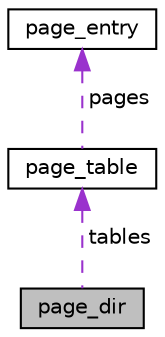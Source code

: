 digraph "page_dir"
{
  edge [fontname="Helvetica",fontsize="10",labelfontname="Helvetica",labelfontsize="10"];
  node [fontname="Helvetica",fontsize="10",shape=record];
  Node1 [label="page_dir",height=0.2,width=0.4,color="black", fillcolor="grey75", style="filled", fontcolor="black"];
  Node2 -> Node1 [dir="back",color="darkorchid3",fontsize="10",style="dashed",label=" tables" ,fontname="Helvetica"];
  Node2 [label="page_table",height=0.2,width=0.4,color="black", fillcolor="white", style="filled",URL="$structpage__table.html"];
  Node3 -> Node2 [dir="back",color="darkorchid3",fontsize="10",style="dashed",label=" pages" ,fontname="Helvetica"];
  Node3 [label="page_entry",height=0.2,width=0.4,color="black", fillcolor="white", style="filled",URL="$structpage__entry.html"];
}
